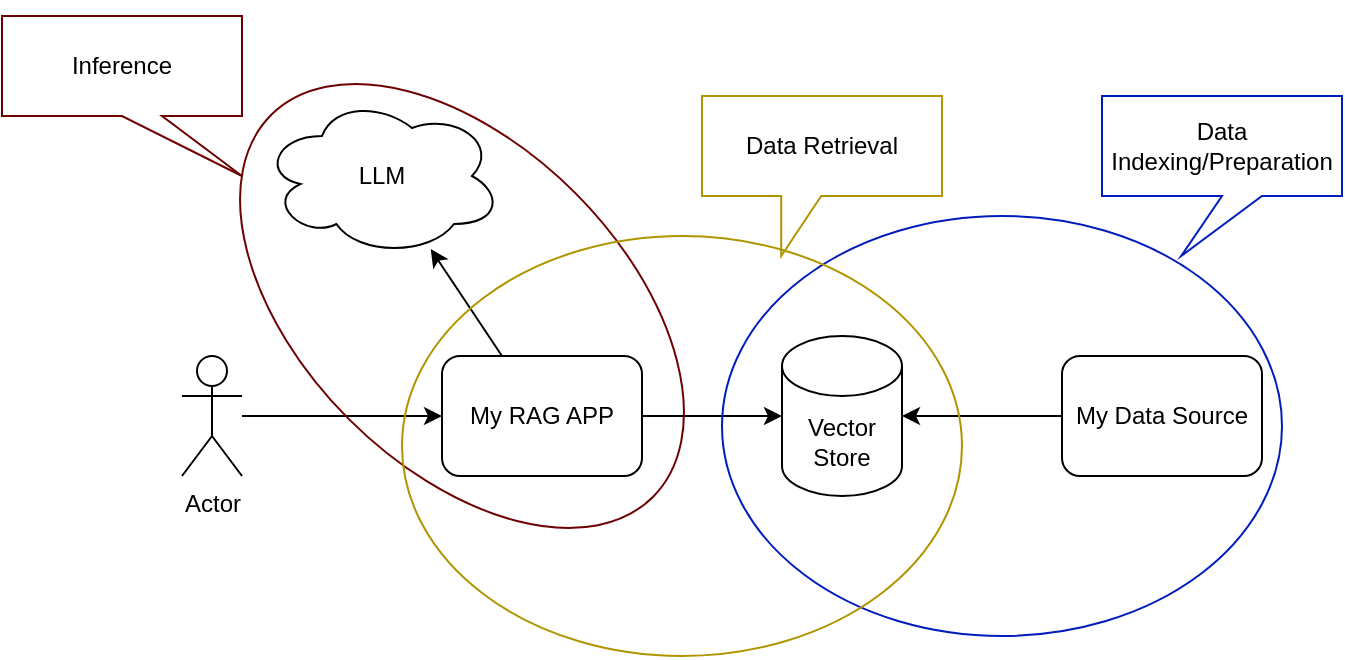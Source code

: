<mxfile>
    <diagram id="NVSPpe4st9dGn_Il59lh" name="Page-1">
        <mxGraphModel dx="716" dy="428" grid="1" gridSize="10" guides="1" tooltips="1" connect="1" arrows="1" fold="1" page="1" pageScale="1" pageWidth="850" pageHeight="1100" math="0" shadow="0">
            <root>
                <mxCell id="0"/>
                <mxCell id="1" parent="0"/>
                <mxCell id="18" value="My Data Source" style="rounded=1;whiteSpace=wrap;html=1;labelBackgroundColor=none;" parent="1" vertex="1">
                    <mxGeometry x="560" y="420" width="100" height="60" as="geometry"/>
                </mxCell>
                <mxCell id="19" value="Vector Store" style="shape=cylinder3;whiteSpace=wrap;html=1;boundedLbl=1;backgroundOutline=1;size=15;labelBackgroundColor=none;" parent="1" vertex="1">
                    <mxGeometry x="420" y="410" width="60" height="80" as="geometry"/>
                </mxCell>
                <mxCell id="20" value="" style="edgeStyle=none;html=1;labelBackgroundColor=none;" parent="1" source="21" target="19" edge="1">
                    <mxGeometry relative="1" as="geometry"/>
                </mxCell>
                <mxCell id="21" value="My RAG APP" style="rounded=1;whiteSpace=wrap;html=1;labelBackgroundColor=none;" parent="1" vertex="1">
                    <mxGeometry x="250" y="420" width="100" height="60" as="geometry"/>
                </mxCell>
                <mxCell id="22" value="LLM" style="ellipse;shape=cloud;whiteSpace=wrap;html=1;rounded=1;labelBackgroundColor=none;" parent="1" vertex="1">
                    <mxGeometry x="160" y="290" width="120" height="80" as="geometry"/>
                </mxCell>
                <mxCell id="23" value="" style="edgeStyle=none;html=1;labelBackgroundColor=none;" parent="1" source="21" target="22" edge="1">
                    <mxGeometry relative="1" as="geometry"/>
                </mxCell>
                <mxCell id="24" value="" style="edgeStyle=none;html=1;labelBackgroundColor=none;" parent="1" source="18" target="19" edge="1">
                    <mxGeometry relative="1" as="geometry"/>
                </mxCell>
                <mxCell id="25" style="edgeStyle=none;html=1;labelBackgroundColor=none;" parent="1" source="26" edge="1">
                    <mxGeometry relative="1" as="geometry">
                        <mxPoint x="250" y="450" as="targetPoint"/>
                    </mxGeometry>
                </mxCell>
                <mxCell id="26" value="Actor" style="shape=umlActor;verticalLabelPosition=bottom;verticalAlign=top;html=1;outlineConnect=0;labelBackgroundColor=none;" parent="1" vertex="1">
                    <mxGeometry x="120" y="420" width="30" height="60" as="geometry"/>
                </mxCell>
                <mxCell id="28" value="Data Indexing/Preparation" style="shape=callout;whiteSpace=wrap;html=1;perimeter=calloutPerimeter;fillColor=none;position2=0.33;labelBackgroundColor=none;strokeColor=#001DBC;" parent="1" vertex="1">
                    <mxGeometry x="580" y="290" width="120" height="80" as="geometry"/>
                </mxCell>
                <mxCell id="31" value="" style="ellipse;whiteSpace=wrap;html=1;fillColor=none;fontColor=#ffffff;strokeColor=#001DBC;labelBackgroundColor=none;" parent="1" vertex="1">
                    <mxGeometry x="390" y="350" width="280" height="210" as="geometry"/>
                </mxCell>
                <mxCell id="32" value="Inference" style="shape=callout;whiteSpace=wrap;perimeter=calloutPerimeter;fillColor=none;position2=1;labelBackgroundColor=none;html=1;strokeColor=#6F0000;" parent="1" vertex="1">
                    <mxGeometry x="30" y="250" width="120" height="80" as="geometry"/>
                </mxCell>
                <mxCell id="33" value="" style="ellipse;whiteSpace=wrap;html=1;fillColor=none;fontColor=#ffffff;strokeColor=#6F0000;labelBackgroundColor=none;rotation=-45;" parent="1" vertex="1">
                    <mxGeometry x="180" y="260" width="160" height="270" as="geometry"/>
                </mxCell>
                <mxCell id="34" value="&lt;font&gt;Data Retrieval&lt;br&gt;&lt;/font&gt;" style="shape=callout;whiteSpace=wrap;html=1;perimeter=calloutPerimeter;fillColor=none;position2=0.33;size=30;position=0.33;base=20;labelBackgroundColor=none;strokeColor=#B09500;" parent="1" vertex="1">
                    <mxGeometry x="380" y="290" width="120" height="80" as="geometry"/>
                </mxCell>
                <mxCell id="35" value="" style="ellipse;whiteSpace=wrap;html=1;fillColor=none;fontColor=#000000;strokeColor=#B09500;labelBackgroundColor=none;" parent="1" vertex="1">
                    <mxGeometry x="230" y="360" width="280" height="210" as="geometry"/>
                </mxCell>
            </root>
        </mxGraphModel>
    </diagram>
</mxfile>